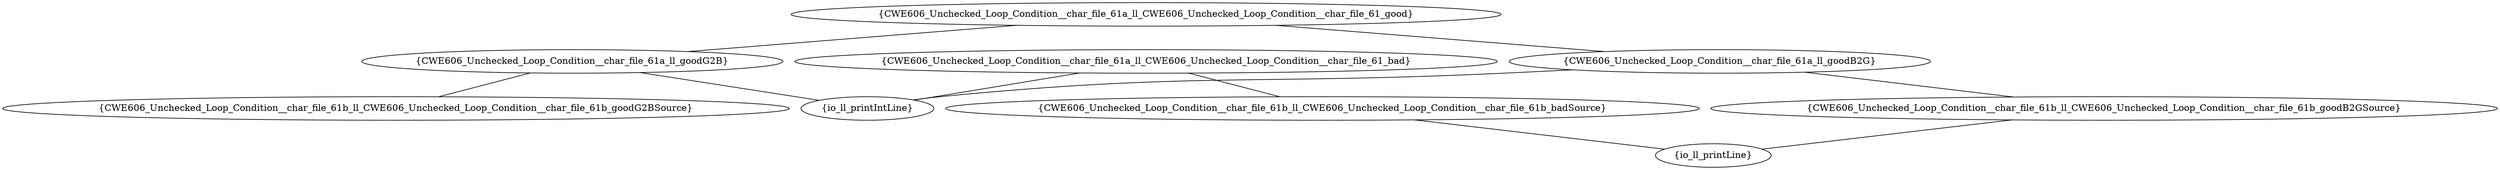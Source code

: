 graph "cg graph" {
CWE606_Unchecked_Loop_Condition__char_file_61a_ll_goodB2G [label="{CWE606_Unchecked_Loop_Condition__char_file_61a_ll_goodB2G}"];
CWE606_Unchecked_Loop_Condition__char_file_61b_ll_CWE606_Unchecked_Loop_Condition__char_file_61b_goodB2GSource [label="{CWE606_Unchecked_Loop_Condition__char_file_61b_ll_CWE606_Unchecked_Loop_Condition__char_file_61b_goodB2GSource}"];
io_ll_printIntLine [label="{io_ll_printIntLine}"];
io_ll_printLine [label="{io_ll_printLine}"];
CWE606_Unchecked_Loop_Condition__char_file_61b_ll_CWE606_Unchecked_Loop_Condition__char_file_61b_badSource [label="{CWE606_Unchecked_Loop_Condition__char_file_61b_ll_CWE606_Unchecked_Loop_Condition__char_file_61b_badSource}"];
CWE606_Unchecked_Loop_Condition__char_file_61a_ll_CWE606_Unchecked_Loop_Condition__char_file_61_good [label="{CWE606_Unchecked_Loop_Condition__char_file_61a_ll_CWE606_Unchecked_Loop_Condition__char_file_61_good}"];
CWE606_Unchecked_Loop_Condition__char_file_61a_ll_goodG2B [label="{CWE606_Unchecked_Loop_Condition__char_file_61a_ll_goodG2B}"];
CWE606_Unchecked_Loop_Condition__char_file_61b_ll_CWE606_Unchecked_Loop_Condition__char_file_61b_goodG2BSource [label="{CWE606_Unchecked_Loop_Condition__char_file_61b_ll_CWE606_Unchecked_Loop_Condition__char_file_61b_goodG2BSource}"];
CWE606_Unchecked_Loop_Condition__char_file_61a_ll_CWE606_Unchecked_Loop_Condition__char_file_61_bad [label="{CWE606_Unchecked_Loop_Condition__char_file_61a_ll_CWE606_Unchecked_Loop_Condition__char_file_61_bad}"];
CWE606_Unchecked_Loop_Condition__char_file_61a_ll_goodB2G -- CWE606_Unchecked_Loop_Condition__char_file_61b_ll_CWE606_Unchecked_Loop_Condition__char_file_61b_goodB2GSource;
CWE606_Unchecked_Loop_Condition__char_file_61a_ll_goodB2G -- io_ll_printIntLine;
CWE606_Unchecked_Loop_Condition__char_file_61b_ll_CWE606_Unchecked_Loop_Condition__char_file_61b_goodB2GSource -- io_ll_printLine;
CWE606_Unchecked_Loop_Condition__char_file_61b_ll_CWE606_Unchecked_Loop_Condition__char_file_61b_badSource -- io_ll_printLine;
CWE606_Unchecked_Loop_Condition__char_file_61a_ll_CWE606_Unchecked_Loop_Condition__char_file_61_good -- CWE606_Unchecked_Loop_Condition__char_file_61a_ll_goodG2B;
CWE606_Unchecked_Loop_Condition__char_file_61a_ll_CWE606_Unchecked_Loop_Condition__char_file_61_good -- CWE606_Unchecked_Loop_Condition__char_file_61a_ll_goodB2G;
CWE606_Unchecked_Loop_Condition__char_file_61a_ll_goodG2B -- CWE606_Unchecked_Loop_Condition__char_file_61b_ll_CWE606_Unchecked_Loop_Condition__char_file_61b_goodG2BSource;
CWE606_Unchecked_Loop_Condition__char_file_61a_ll_goodG2B -- io_ll_printIntLine;
CWE606_Unchecked_Loop_Condition__char_file_61a_ll_CWE606_Unchecked_Loop_Condition__char_file_61_bad -- CWE606_Unchecked_Loop_Condition__char_file_61b_ll_CWE606_Unchecked_Loop_Condition__char_file_61b_badSource;
CWE606_Unchecked_Loop_Condition__char_file_61a_ll_CWE606_Unchecked_Loop_Condition__char_file_61_bad -- io_ll_printIntLine;
}
